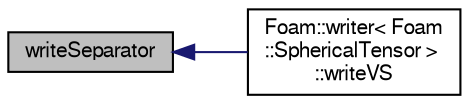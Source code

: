 digraph "writeSeparator"
{
  bgcolor="transparent";
  edge [fontname="FreeSans",fontsize="10",labelfontname="FreeSans",labelfontsize="10"];
  node [fontname="FreeSans",fontsize="10",shape=record];
  rankdir="LR";
  Node45 [label="writeSeparator",height=0.2,width=0.4,color="black", fillcolor="grey75", style="filled", fontcolor="black"];
  Node45 -> Node46 [dir="back",color="midnightblue",fontsize="10",style="solid",fontname="FreeSans"];
  Node46 [label="Foam::writer\< Foam\l::SphericalTensor \>\l::writeVS",height=0.2,width=0.4,color="black",URL="$a21878.html#a47beeb4b6bada3e3c7b474e80c8a0e0f"];
}
